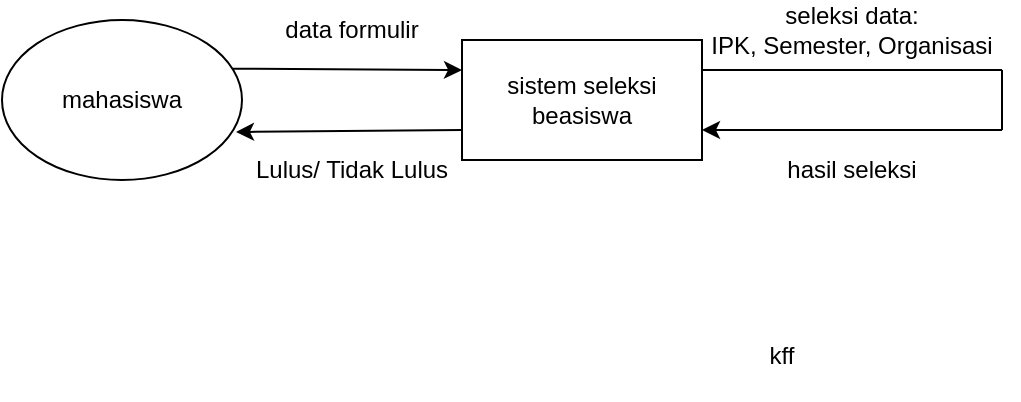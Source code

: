 <mxfile version="26.2.14">
  <diagram name="Page-1" id="IM-IHvbNoYmGeMHSFhR2">
    <mxGraphModel dx="365" dy="428" grid="1" gridSize="10" guides="1" tooltips="1" connect="1" arrows="1" fold="1" page="1" pageScale="1" pageWidth="850" pageHeight="1100" math="0" shadow="0">
      <root>
        <mxCell id="0" />
        <mxCell id="1" parent="0" />
        <mxCell id="bTtYold4a_pQscxSpjKW-1" value="mahasiswa" style="ellipse;whiteSpace=wrap;html=1;" vertex="1" parent="1">
          <mxGeometry x="140" y="200" width="120" height="80" as="geometry" />
        </mxCell>
        <mxCell id="bTtYold4a_pQscxSpjKW-2" value="sistem seleksi beasiswa" style="rounded=0;whiteSpace=wrap;html=1;" vertex="1" parent="1">
          <mxGeometry x="370" y="210" width="120" height="60" as="geometry" />
        </mxCell>
        <mxCell id="bTtYold4a_pQscxSpjKW-3" value="" style="endArrow=classic;html=1;rounded=0;entryX=0;entryY=0.25;entryDx=0;entryDy=0;exitX=0.961;exitY=0.304;exitDx=0;exitDy=0;exitPerimeter=0;" edge="1" parent="1" source="bTtYold4a_pQscxSpjKW-1" target="bTtYold4a_pQscxSpjKW-2">
          <mxGeometry width="50" height="50" relative="1" as="geometry">
            <mxPoint x="260" y="225" as="sourcePoint" />
            <mxPoint x="380" y="210" as="targetPoint" />
          </mxGeometry>
        </mxCell>
        <mxCell id="bTtYold4a_pQscxSpjKW-7" value="" style="endArrow=none;html=1;rounded=0;exitX=1;exitY=0.25;exitDx=0;exitDy=0;" edge="1" parent="1" source="bTtYold4a_pQscxSpjKW-2">
          <mxGeometry width="50" height="50" relative="1" as="geometry">
            <mxPoint x="600" y="260" as="sourcePoint" />
            <mxPoint x="640" y="225" as="targetPoint" />
          </mxGeometry>
        </mxCell>
        <mxCell id="bTtYold4a_pQscxSpjKW-10" value="" style="endArrow=none;html=1;rounded=0;" edge="1" parent="1">
          <mxGeometry width="50" height="50" relative="1" as="geometry">
            <mxPoint x="640" y="255" as="sourcePoint" />
            <mxPoint x="640" y="225" as="targetPoint" />
          </mxGeometry>
        </mxCell>
        <mxCell id="bTtYold4a_pQscxSpjKW-11" value="" style="endArrow=classic;html=1;rounded=0;entryX=1;entryY=0.75;entryDx=0;entryDy=0;" edge="1" parent="1" target="bTtYold4a_pQscxSpjKW-2">
          <mxGeometry width="50" height="50" relative="1" as="geometry">
            <mxPoint x="640" y="255" as="sourcePoint" />
            <mxPoint x="650" y="210" as="targetPoint" />
          </mxGeometry>
        </mxCell>
        <mxCell id="bTtYold4a_pQscxSpjKW-15" value="seleksi data:&lt;div&gt;IPK, Semester, Organisasi&lt;/div&gt;" style="text;html=1;align=center;verticalAlign=middle;whiteSpace=wrap;rounded=0;" vertex="1" parent="1">
          <mxGeometry x="490" y="190" width="150" height="30" as="geometry" />
        </mxCell>
        <mxCell id="bTtYold4a_pQscxSpjKW-16" value="kff&lt;div&gt;&lt;br&gt;&lt;/div&gt;" style="text;html=1;align=center;verticalAlign=middle;whiteSpace=wrap;rounded=0;" vertex="1" parent="1">
          <mxGeometry x="500" y="360" width="60" height="30" as="geometry" />
        </mxCell>
        <mxCell id="bTtYold4a_pQscxSpjKW-17" value="" style="endArrow=classic;html=1;rounded=0;exitX=0;exitY=0.75;exitDx=0;exitDy=0;entryX=0.975;entryY=0.7;entryDx=0;entryDy=0;entryPerimeter=0;" edge="1" parent="1" source="bTtYold4a_pQscxSpjKW-2" target="bTtYold4a_pQscxSpjKW-1">
          <mxGeometry width="50" height="50" relative="1" as="geometry">
            <mxPoint x="360" y="350" as="sourcePoint" />
            <mxPoint x="410" y="300" as="targetPoint" />
          </mxGeometry>
        </mxCell>
        <mxCell id="bTtYold4a_pQscxSpjKW-18" value="data formulir" style="text;html=1;align=center;verticalAlign=middle;whiteSpace=wrap;rounded=0;" vertex="1" parent="1">
          <mxGeometry x="240" y="190" width="150" height="30" as="geometry" />
        </mxCell>
        <mxCell id="bTtYold4a_pQscxSpjKW-19" value="hasil seleksi" style="text;html=1;align=center;verticalAlign=middle;whiteSpace=wrap;rounded=0;" vertex="1" parent="1">
          <mxGeometry x="490" y="260" width="150" height="30" as="geometry" />
        </mxCell>
        <mxCell id="bTtYold4a_pQscxSpjKW-20" value="Lulus/ Tidak Lulus" style="text;html=1;align=center;verticalAlign=middle;whiteSpace=wrap;rounded=0;" vertex="1" parent="1">
          <mxGeometry x="240" y="260" width="150" height="30" as="geometry" />
        </mxCell>
      </root>
    </mxGraphModel>
  </diagram>
</mxfile>
